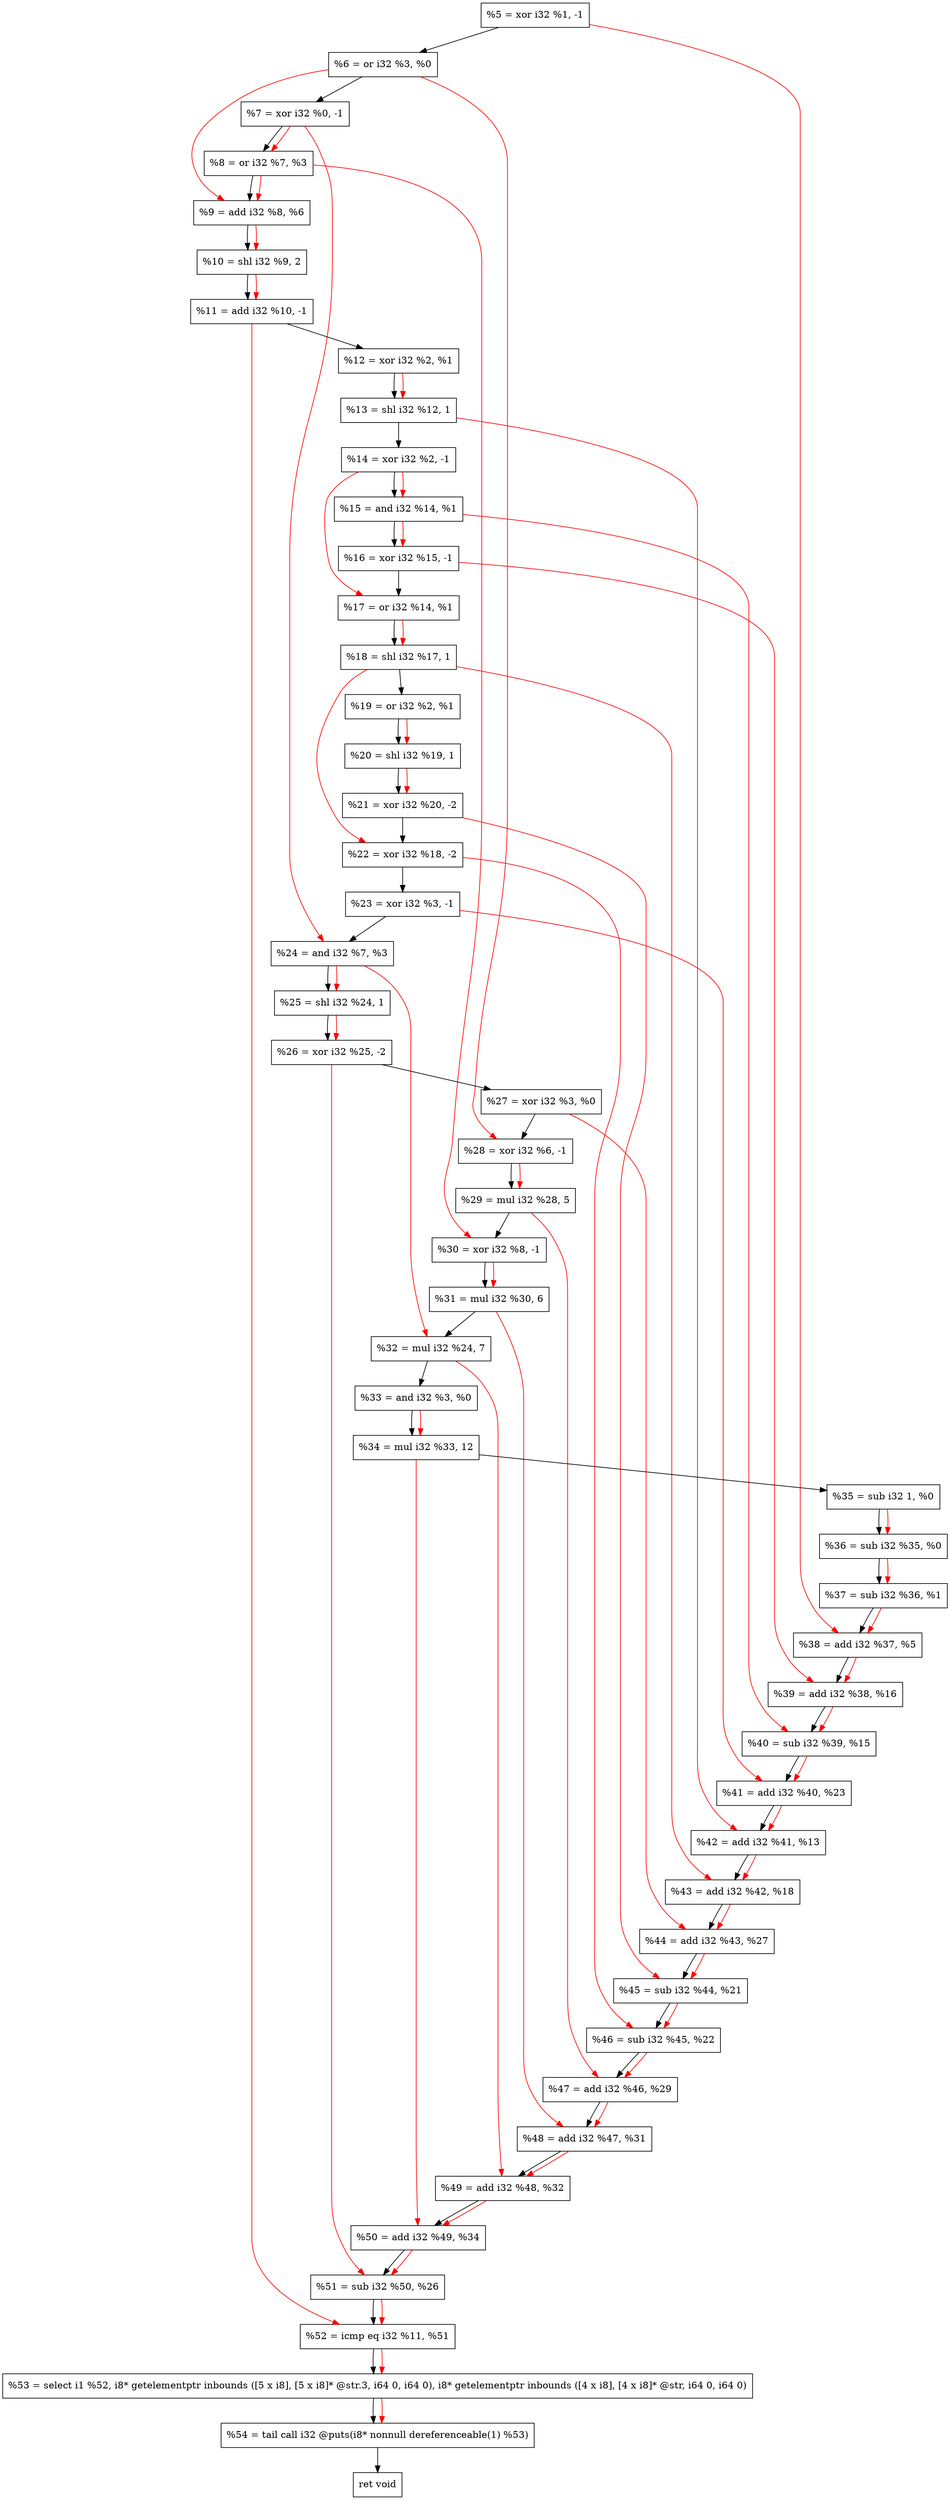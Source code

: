 digraph "DFG for'crackme' function" {
	Node0x21dbd60[shape=record, label="  %5 = xor i32 %1, -1"];
	Node0x21dbdd0[shape=record, label="  %6 = or i32 %3, %0"];
	Node0x21dbe40[shape=record, label="  %7 = xor i32 %0, -1"];
	Node0x21dbeb0[shape=record, label="  %8 = or i32 %7, %3"];
	Node0x21dbf20[shape=record, label="  %9 = add i32 %8, %6"];
	Node0x21dbfc0[shape=record, label="  %10 = shl i32 %9, 2"];
	Node0x21dc030[shape=record, label="  %11 = add i32 %10, -1"];
	Node0x21dc0a0[shape=record, label="  %12 = xor i32 %2, %1"];
	Node0x21dc140[shape=record, label="  %13 = shl i32 %12, 1"];
	Node0x21dc1b0[shape=record, label="  %14 = xor i32 %2, -1"];
	Node0x21dc220[shape=record, label="  %15 = and i32 %14, %1"];
	Node0x21dc290[shape=record, label="  %16 = xor i32 %15, -1"];
	Node0x21dc300[shape=record, label="  %17 = or i32 %14, %1"];
	Node0x21dc370[shape=record, label="  %18 = shl i32 %17, 1"];
	Node0x21dc3e0[shape=record, label="  %19 = or i32 %2, %1"];
	Node0x21dc450[shape=record, label="  %20 = shl i32 %19, 1"];
	Node0x21dc4f0[shape=record, label="  %21 = xor i32 %20, -2"];
	Node0x21dc560[shape=record, label="  %22 = xor i32 %18, -2"];
	Node0x21dc5d0[shape=record, label="  %23 = xor i32 %3, -1"];
	Node0x21dc640[shape=record, label="  %24 = and i32 %7, %3"];
	Node0x21dc6b0[shape=record, label="  %25 = shl i32 %24, 1"];
	Node0x21dc720[shape=record, label="  %26 = xor i32 %25, -2"];
	Node0x21dc790[shape=record, label="  %27 = xor i32 %3, %0"];
	Node0x21dc800[shape=record, label="  %28 = xor i32 %6, -1"];
	Node0x21dc8a0[shape=record, label="  %29 = mul i32 %28, 5"];
	Node0x21dc910[shape=record, label="  %30 = xor i32 %8, -1"];
	Node0x21dc9b0[shape=record, label="  %31 = mul i32 %30, 6"];
	Node0x21dca50[shape=record, label="  %32 = mul i32 %24, 7"];
	Node0x21dccd0[shape=record, label="  %33 = and i32 %3, %0"];
	Node0x21dcd70[shape=record, label="  %34 = mul i32 %33, 12"];
	Node0x21dcde0[shape=record, label="  %35 = sub i32 1, %0"];
	Node0x21dce50[shape=record, label="  %36 = sub i32 %35, %0"];
	Node0x21dcec0[shape=record, label="  %37 = sub i32 %36, %1"];
	Node0x21dcf30[shape=record, label="  %38 = add i32 %37, %5"];
	Node0x21dcfa0[shape=record, label="  %39 = add i32 %38, %16"];
	Node0x21dd010[shape=record, label="  %40 = sub i32 %39, %15"];
	Node0x21dd080[shape=record, label="  %41 = add i32 %40, %23"];
	Node0x21dd0f0[shape=record, label="  %42 = add i32 %41, %13"];
	Node0x21dd160[shape=record, label="  %43 = add i32 %42, %18"];
	Node0x21dd1d0[shape=record, label="  %44 = add i32 %43, %27"];
	Node0x21dd240[shape=record, label="  %45 = sub i32 %44, %21"];
	Node0x21dd2b0[shape=record, label="  %46 = sub i32 %45, %22"];
	Node0x21dd320[shape=record, label="  %47 = add i32 %46, %29"];
	Node0x21dd390[shape=record, label="  %48 = add i32 %47, %31"];
	Node0x21dd400[shape=record, label="  %49 = add i32 %48, %32"];
	Node0x21dd470[shape=record, label="  %50 = add i32 %49, %34"];
	Node0x21dd4e0[shape=record, label="  %51 = sub i32 %50, %26"];
	Node0x21dd550[shape=record, label="  %52 = icmp eq i32 %11, %51"];
	Node0x217c268[shape=record, label="  %53 = select i1 %52, i8* getelementptr inbounds ([5 x i8], [5 x i8]* @str.3, i64 0, i64 0), i8* getelementptr inbounds ([4 x i8], [4 x i8]* @str, i64 0, i64 0)"];
	Node0x21dd9f0[shape=record, label="  %54 = tail call i32 @puts(i8* nonnull dereferenceable(1) %53)"];
	Node0x21dda40[shape=record, label="  ret void"];
	Node0x21dbd60 -> Node0x21dbdd0;
	Node0x21dbdd0 -> Node0x21dbe40;
	Node0x21dbe40 -> Node0x21dbeb0;
	Node0x21dbeb0 -> Node0x21dbf20;
	Node0x21dbf20 -> Node0x21dbfc0;
	Node0x21dbfc0 -> Node0x21dc030;
	Node0x21dc030 -> Node0x21dc0a0;
	Node0x21dc0a0 -> Node0x21dc140;
	Node0x21dc140 -> Node0x21dc1b0;
	Node0x21dc1b0 -> Node0x21dc220;
	Node0x21dc220 -> Node0x21dc290;
	Node0x21dc290 -> Node0x21dc300;
	Node0x21dc300 -> Node0x21dc370;
	Node0x21dc370 -> Node0x21dc3e0;
	Node0x21dc3e0 -> Node0x21dc450;
	Node0x21dc450 -> Node0x21dc4f0;
	Node0x21dc4f0 -> Node0x21dc560;
	Node0x21dc560 -> Node0x21dc5d0;
	Node0x21dc5d0 -> Node0x21dc640;
	Node0x21dc640 -> Node0x21dc6b0;
	Node0x21dc6b0 -> Node0x21dc720;
	Node0x21dc720 -> Node0x21dc790;
	Node0x21dc790 -> Node0x21dc800;
	Node0x21dc800 -> Node0x21dc8a0;
	Node0x21dc8a0 -> Node0x21dc910;
	Node0x21dc910 -> Node0x21dc9b0;
	Node0x21dc9b0 -> Node0x21dca50;
	Node0x21dca50 -> Node0x21dccd0;
	Node0x21dccd0 -> Node0x21dcd70;
	Node0x21dcd70 -> Node0x21dcde0;
	Node0x21dcde0 -> Node0x21dce50;
	Node0x21dce50 -> Node0x21dcec0;
	Node0x21dcec0 -> Node0x21dcf30;
	Node0x21dcf30 -> Node0x21dcfa0;
	Node0x21dcfa0 -> Node0x21dd010;
	Node0x21dd010 -> Node0x21dd080;
	Node0x21dd080 -> Node0x21dd0f0;
	Node0x21dd0f0 -> Node0x21dd160;
	Node0x21dd160 -> Node0x21dd1d0;
	Node0x21dd1d0 -> Node0x21dd240;
	Node0x21dd240 -> Node0x21dd2b0;
	Node0x21dd2b0 -> Node0x21dd320;
	Node0x21dd320 -> Node0x21dd390;
	Node0x21dd390 -> Node0x21dd400;
	Node0x21dd400 -> Node0x21dd470;
	Node0x21dd470 -> Node0x21dd4e0;
	Node0x21dd4e0 -> Node0x21dd550;
	Node0x21dd550 -> Node0x217c268;
	Node0x217c268 -> Node0x21dd9f0;
	Node0x21dd9f0 -> Node0x21dda40;
edge [color=red]
	Node0x21dbe40 -> Node0x21dbeb0;
	Node0x21dbeb0 -> Node0x21dbf20;
	Node0x21dbdd0 -> Node0x21dbf20;
	Node0x21dbf20 -> Node0x21dbfc0;
	Node0x21dbfc0 -> Node0x21dc030;
	Node0x21dc0a0 -> Node0x21dc140;
	Node0x21dc1b0 -> Node0x21dc220;
	Node0x21dc220 -> Node0x21dc290;
	Node0x21dc1b0 -> Node0x21dc300;
	Node0x21dc300 -> Node0x21dc370;
	Node0x21dc3e0 -> Node0x21dc450;
	Node0x21dc450 -> Node0x21dc4f0;
	Node0x21dc370 -> Node0x21dc560;
	Node0x21dbe40 -> Node0x21dc640;
	Node0x21dc640 -> Node0x21dc6b0;
	Node0x21dc6b0 -> Node0x21dc720;
	Node0x21dbdd0 -> Node0x21dc800;
	Node0x21dc800 -> Node0x21dc8a0;
	Node0x21dbeb0 -> Node0x21dc910;
	Node0x21dc910 -> Node0x21dc9b0;
	Node0x21dc640 -> Node0x21dca50;
	Node0x21dccd0 -> Node0x21dcd70;
	Node0x21dcde0 -> Node0x21dce50;
	Node0x21dce50 -> Node0x21dcec0;
	Node0x21dcec0 -> Node0x21dcf30;
	Node0x21dbd60 -> Node0x21dcf30;
	Node0x21dcf30 -> Node0x21dcfa0;
	Node0x21dc290 -> Node0x21dcfa0;
	Node0x21dcfa0 -> Node0x21dd010;
	Node0x21dc220 -> Node0x21dd010;
	Node0x21dd010 -> Node0x21dd080;
	Node0x21dc5d0 -> Node0x21dd080;
	Node0x21dd080 -> Node0x21dd0f0;
	Node0x21dc140 -> Node0x21dd0f0;
	Node0x21dd0f0 -> Node0x21dd160;
	Node0x21dc370 -> Node0x21dd160;
	Node0x21dd160 -> Node0x21dd1d0;
	Node0x21dc790 -> Node0x21dd1d0;
	Node0x21dd1d0 -> Node0x21dd240;
	Node0x21dc4f0 -> Node0x21dd240;
	Node0x21dd240 -> Node0x21dd2b0;
	Node0x21dc560 -> Node0x21dd2b0;
	Node0x21dd2b0 -> Node0x21dd320;
	Node0x21dc8a0 -> Node0x21dd320;
	Node0x21dd320 -> Node0x21dd390;
	Node0x21dc9b0 -> Node0x21dd390;
	Node0x21dd390 -> Node0x21dd400;
	Node0x21dca50 -> Node0x21dd400;
	Node0x21dd400 -> Node0x21dd470;
	Node0x21dcd70 -> Node0x21dd470;
	Node0x21dd470 -> Node0x21dd4e0;
	Node0x21dc720 -> Node0x21dd4e0;
	Node0x21dc030 -> Node0x21dd550;
	Node0x21dd4e0 -> Node0x21dd550;
	Node0x21dd550 -> Node0x217c268;
	Node0x217c268 -> Node0x21dd9f0;
}
